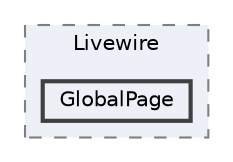 digraph "app/Http/Livewire/GlobalPage"
{
 // LATEX_PDF_SIZE
  bgcolor="transparent";
  edge [fontname=Helvetica,fontsize=10,labelfontname=Helvetica,labelfontsize=10];
  node [fontname=Helvetica,fontsize=10,shape=box,height=0.2,width=0.4];
  compound=true
  subgraph clusterdir_ac60c537f4aeab95076a2ea8ff47a98a {
    graph [ bgcolor="#edf0f7", pencolor="grey50", label="Livewire", fontname=Helvetica,fontsize=10 style="filled,dashed", URL="dir_ac60c537f4aeab95076a2ea8ff47a98a.html",tooltip=""]
  dir_863a0e93f0f9041a0b964460b7a9d090 [label="GlobalPage", fillcolor="#edf0f7", color="grey25", style="filled,bold", URL="dir_863a0e93f0f9041a0b964460b7a9d090.html",tooltip=""];
  }
}
